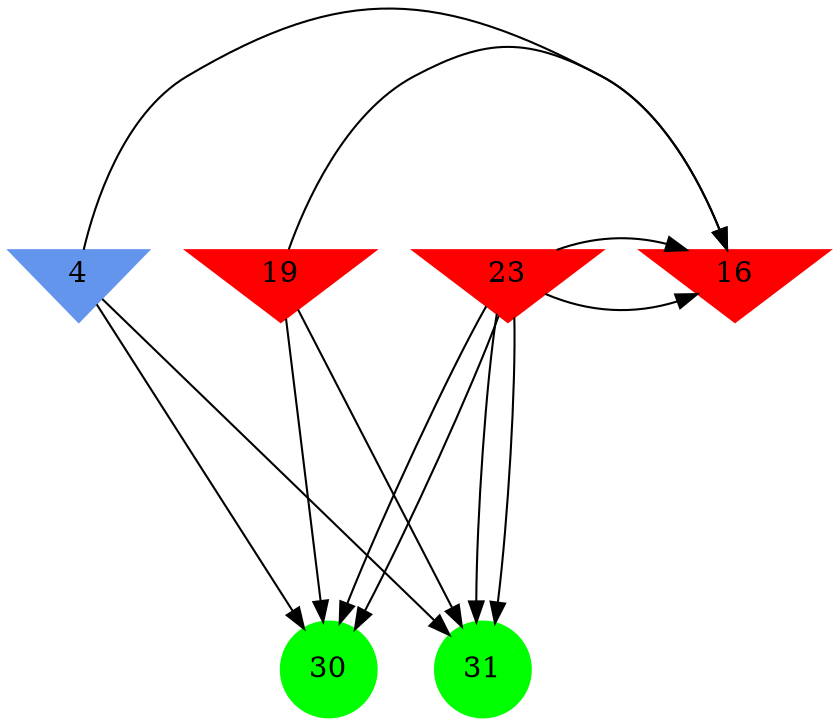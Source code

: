 digraph brain {
	ranksep=2.0;
	4 [shape=invtriangle,style=filled,color=cornflowerblue];
	16 [shape=invtriangle,style=filled,color=red];
	19 [shape=invtriangle,style=filled,color=red];
	23 [shape=invtriangle,style=filled,color=red];
	30 [shape=circle,style=filled,color=green];
	31 [shape=circle,style=filled,color=green];
	4	->	30;
	4	->	16;
	4	->	31;
	23	->	30;
	23	->	16;
	23	->	31;
	23	->	30;
	23	->	16;
	23	->	31;
	19	->	30;
	19	->	16;
	19	->	31;
	{ rank=same; 4; 16; 19; 23; }
	{ rank=same; }
	{ rank=same; 30; 31; }
}
